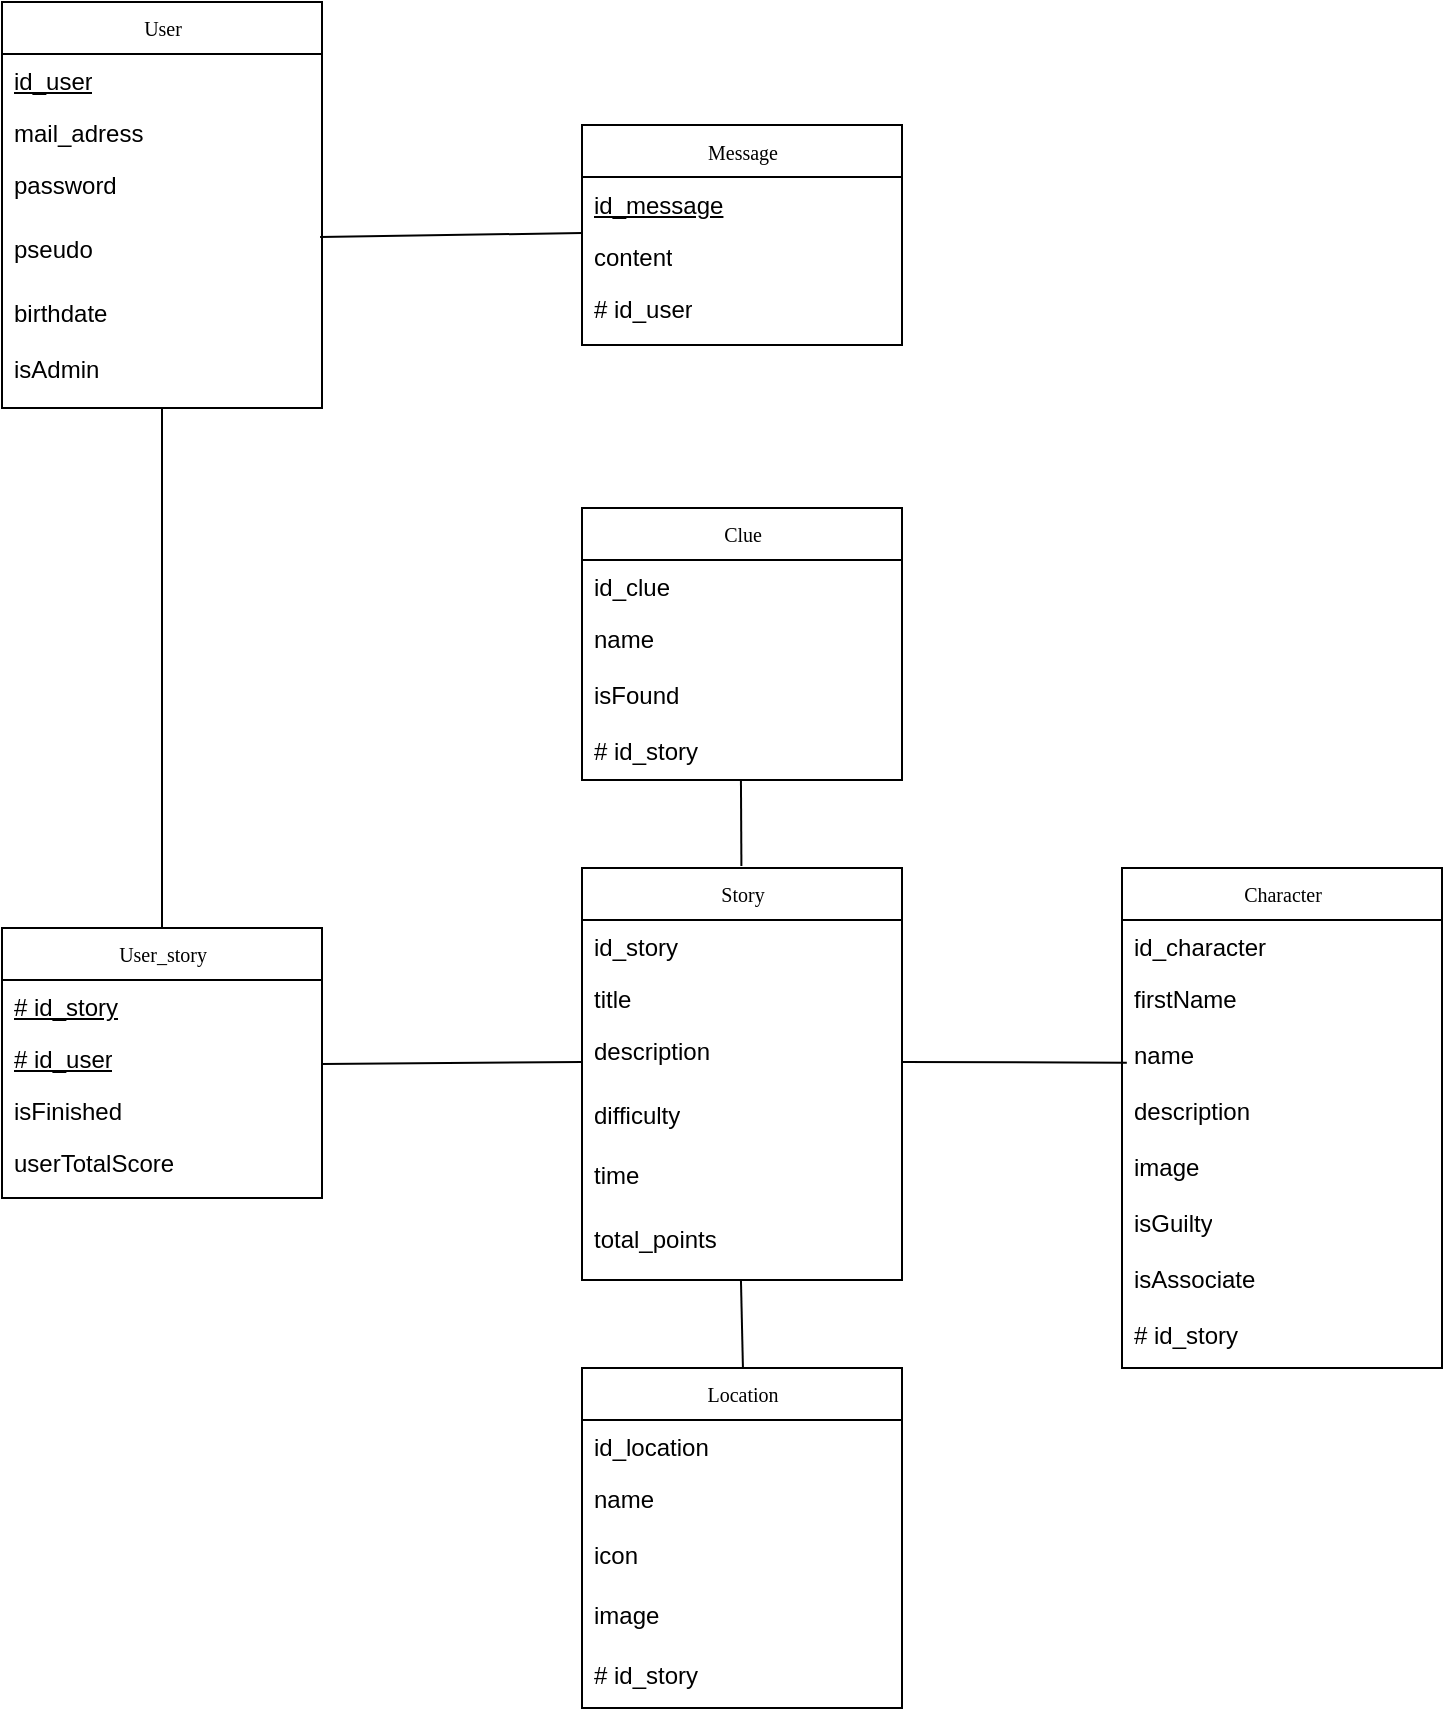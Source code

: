 <mxfile version="24.4.2" type="github">
  <diagram name="Page-1" id="cUFuNr4oK09DtcS76mjE">
    <mxGraphModel dx="1312" dy="845" grid="1" gridSize="10" guides="1" tooltips="1" connect="1" arrows="1" fold="1" page="1" pageScale="1" pageWidth="827" pageHeight="1169" math="0" shadow="0">
      <root>
        <mxCell id="0" />
        <mxCell id="1" parent="0" />
        <mxCell id="mSdYxzFZrFZ5goAcz4wQ-2" value="User" style="swimlane;html=1;fontStyle=0;childLayout=stackLayout;horizontal=1;startSize=26;fillColor=none;horizontalStack=0;resizeParent=1;resizeLast=0;collapsible=1;marginBottom=0;swimlaneFillColor=#ffffff;rounded=0;shadow=0;comic=0;labelBackgroundColor=none;strokeWidth=1;fontFamily=Verdana;fontSize=10;align=center;" vertex="1" parent="1">
          <mxGeometry x="70" y="97" width="160" height="203" as="geometry" />
        </mxCell>
        <mxCell id="mSdYxzFZrFZ5goAcz4wQ-3" value="&lt;u&gt;id_user&lt;/u&gt;" style="text;html=1;strokeColor=none;fillColor=none;align=left;verticalAlign=top;spacingLeft=4;spacingRight=4;whiteSpace=wrap;overflow=hidden;rotatable=0;points=[[0,0.5],[1,0.5]];portConstraint=eastwest;" vertex="1" parent="mSdYxzFZrFZ5goAcz4wQ-2">
          <mxGeometry y="26" width="160" height="26" as="geometry" />
        </mxCell>
        <mxCell id="mSdYxzFZrFZ5goAcz4wQ-4" value="mail_adress" style="text;html=1;strokeColor=none;fillColor=none;align=left;verticalAlign=top;spacingLeft=4;spacingRight=4;whiteSpace=wrap;overflow=hidden;rotatable=0;points=[[0,0.5],[1,0.5]];portConstraint=eastwest;" vertex="1" parent="mSdYxzFZrFZ5goAcz4wQ-2">
          <mxGeometry y="52" width="160" height="26" as="geometry" />
        </mxCell>
        <mxCell id="mSdYxzFZrFZ5goAcz4wQ-5" value="password" style="text;html=1;strokeColor=none;fillColor=none;align=left;verticalAlign=top;spacingLeft=4;spacingRight=4;whiteSpace=wrap;overflow=hidden;rotatable=0;points=[[0,0.5],[1,0.5]];portConstraint=eastwest;" vertex="1" parent="mSdYxzFZrFZ5goAcz4wQ-2">
          <mxGeometry y="78" width="160" height="32" as="geometry" />
        </mxCell>
        <mxCell id="mSdYxzFZrFZ5goAcz4wQ-6" value="pseudo" style="text;html=1;strokeColor=none;fillColor=none;align=left;verticalAlign=top;spacingLeft=4;spacingRight=4;whiteSpace=wrap;overflow=hidden;rotatable=0;points=[[0,0.5],[1,0.5]];portConstraint=eastwest;" vertex="1" parent="mSdYxzFZrFZ5goAcz4wQ-2">
          <mxGeometry y="110" width="160" height="32" as="geometry" />
        </mxCell>
        <mxCell id="mSdYxzFZrFZ5goAcz4wQ-7" value="birthdate" style="text;html=1;strokeColor=none;fillColor=none;align=left;verticalAlign=top;spacingLeft=4;spacingRight=4;whiteSpace=wrap;overflow=hidden;rotatable=0;points=[[0,0.5],[1,0.5]];portConstraint=eastwest;" vertex="1" parent="mSdYxzFZrFZ5goAcz4wQ-2">
          <mxGeometry y="142" width="160" height="28" as="geometry" />
        </mxCell>
        <mxCell id="mSdYxzFZrFZ5goAcz4wQ-8" value="isAdmin" style="text;html=1;strokeColor=none;fillColor=none;align=left;verticalAlign=top;spacingLeft=4;spacingRight=4;whiteSpace=wrap;overflow=hidden;rotatable=0;points=[[0,0.5],[1,0.5]];portConstraint=eastwest;" vertex="1" parent="mSdYxzFZrFZ5goAcz4wQ-2">
          <mxGeometry y="170" width="160" height="30" as="geometry" />
        </mxCell>
        <mxCell id="mSdYxzFZrFZ5goAcz4wQ-10" value="Message" style="swimlane;html=1;fontStyle=0;childLayout=stackLayout;horizontal=1;startSize=26;fillColor=none;horizontalStack=0;resizeParent=1;resizeLast=0;collapsible=1;marginBottom=0;swimlaneFillColor=#ffffff;rounded=0;shadow=0;comic=0;labelBackgroundColor=none;strokeWidth=1;fontFamily=Verdana;fontSize=10;align=center;" vertex="1" parent="1">
          <mxGeometry x="360" y="158.5" width="160" height="110" as="geometry" />
        </mxCell>
        <mxCell id="mSdYxzFZrFZ5goAcz4wQ-11" value="&lt;u&gt;id_message&lt;/u&gt;" style="text;html=1;strokeColor=none;fillColor=none;align=left;verticalAlign=top;spacingLeft=4;spacingRight=4;whiteSpace=wrap;overflow=hidden;rotatable=0;points=[[0,0.5],[1,0.5]];portConstraint=eastwest;" vertex="1" parent="mSdYxzFZrFZ5goAcz4wQ-10">
          <mxGeometry y="26" width="160" height="26" as="geometry" />
        </mxCell>
        <mxCell id="mSdYxzFZrFZ5goAcz4wQ-12" value="content" style="text;html=1;strokeColor=none;fillColor=none;align=left;verticalAlign=top;spacingLeft=4;spacingRight=4;whiteSpace=wrap;overflow=hidden;rotatable=0;points=[[0,0.5],[1,0.5]];portConstraint=eastwest;" vertex="1" parent="mSdYxzFZrFZ5goAcz4wQ-10">
          <mxGeometry y="52" width="160" height="26" as="geometry" />
        </mxCell>
        <mxCell id="mSdYxzFZrFZ5goAcz4wQ-80" value="# id_user" style="text;html=1;strokeColor=none;fillColor=none;align=left;verticalAlign=top;spacingLeft=4;spacingRight=4;whiteSpace=wrap;overflow=hidden;rotatable=0;points=[[0,0.5],[1,0.5]];portConstraint=eastwest;" vertex="1" parent="mSdYxzFZrFZ5goAcz4wQ-10">
          <mxGeometry y="78" width="160" height="26" as="geometry" />
        </mxCell>
        <mxCell id="mSdYxzFZrFZ5goAcz4wQ-19" value="Story" style="swimlane;html=1;fontStyle=0;childLayout=stackLayout;horizontal=1;startSize=26;fillColor=none;horizontalStack=0;resizeParent=1;resizeLast=0;collapsible=1;marginBottom=0;swimlaneFillColor=#ffffff;rounded=0;shadow=0;comic=0;labelBackgroundColor=none;strokeWidth=1;fontFamily=Verdana;fontSize=10;align=center;" vertex="1" parent="1">
          <mxGeometry x="360" y="530" width="160" height="206" as="geometry" />
        </mxCell>
        <mxCell id="mSdYxzFZrFZ5goAcz4wQ-20" value="id_story" style="text;html=1;strokeColor=none;fillColor=none;align=left;verticalAlign=top;spacingLeft=4;spacingRight=4;whiteSpace=wrap;overflow=hidden;rotatable=0;points=[[0,0.5],[1,0.5]];portConstraint=eastwest;" vertex="1" parent="mSdYxzFZrFZ5goAcz4wQ-19">
          <mxGeometry y="26" width="160" height="26" as="geometry" />
        </mxCell>
        <mxCell id="mSdYxzFZrFZ5goAcz4wQ-21" value="title" style="text;html=1;strokeColor=none;fillColor=none;align=left;verticalAlign=top;spacingLeft=4;spacingRight=4;whiteSpace=wrap;overflow=hidden;rotatable=0;points=[[0,0.5],[1,0.5]];portConstraint=eastwest;" vertex="1" parent="mSdYxzFZrFZ5goAcz4wQ-19">
          <mxGeometry y="52" width="160" height="26" as="geometry" />
        </mxCell>
        <mxCell id="mSdYxzFZrFZ5goAcz4wQ-22" value="description" style="text;html=1;strokeColor=none;fillColor=none;align=left;verticalAlign=top;spacingLeft=4;spacingRight=4;whiteSpace=wrap;overflow=hidden;rotatable=0;points=[[0,0.5],[1,0.5]];portConstraint=eastwest;" vertex="1" parent="mSdYxzFZrFZ5goAcz4wQ-19">
          <mxGeometry y="78" width="160" height="32" as="geometry" />
        </mxCell>
        <mxCell id="mSdYxzFZrFZ5goAcz4wQ-23" value="difficulty" style="text;html=1;strokeColor=none;fillColor=none;align=left;verticalAlign=top;spacingLeft=4;spacingRight=4;whiteSpace=wrap;overflow=hidden;rotatable=0;points=[[0,0.5],[1,0.5]];portConstraint=eastwest;" vertex="1" parent="mSdYxzFZrFZ5goAcz4wQ-19">
          <mxGeometry y="110" width="160" height="30" as="geometry" />
        </mxCell>
        <mxCell id="mSdYxzFZrFZ5goAcz4wQ-24" value="time" style="text;html=1;strokeColor=none;fillColor=none;align=left;verticalAlign=top;spacingLeft=4;spacingRight=4;whiteSpace=wrap;overflow=hidden;rotatable=0;points=[[0,0.5],[1,0.5]];portConstraint=eastwest;" vertex="1" parent="mSdYxzFZrFZ5goAcz4wQ-19">
          <mxGeometry y="140" width="160" height="32" as="geometry" />
        </mxCell>
        <mxCell id="mSdYxzFZrFZ5goAcz4wQ-25" value="total_points" style="text;html=1;strokeColor=none;fillColor=none;align=left;verticalAlign=top;spacingLeft=4;spacingRight=4;whiteSpace=wrap;overflow=hidden;rotatable=0;points=[[0,0.5],[1,0.5]];portConstraint=eastwest;" vertex="1" parent="mSdYxzFZrFZ5goAcz4wQ-19">
          <mxGeometry y="172" width="160" height="28" as="geometry" />
        </mxCell>
        <mxCell id="mSdYxzFZrFZ5goAcz4wQ-43" value="Clue" style="swimlane;html=1;fontStyle=0;childLayout=stackLayout;horizontal=1;startSize=26;fillColor=none;horizontalStack=0;resizeParent=1;resizeLast=0;collapsible=1;marginBottom=0;swimlaneFillColor=#ffffff;rounded=0;shadow=0;comic=0;labelBackgroundColor=none;strokeWidth=1;fontFamily=Verdana;fontSize=10;align=center;" vertex="1" parent="1">
          <mxGeometry x="360" y="350" width="160" height="136" as="geometry" />
        </mxCell>
        <mxCell id="mSdYxzFZrFZ5goAcz4wQ-44" value="id_clue" style="text;html=1;strokeColor=none;fillColor=none;align=left;verticalAlign=top;spacingLeft=4;spacingRight=4;whiteSpace=wrap;overflow=hidden;rotatable=0;points=[[0,0.5],[1,0.5]];portConstraint=eastwest;" vertex="1" parent="mSdYxzFZrFZ5goAcz4wQ-43">
          <mxGeometry y="26" width="160" height="26" as="geometry" />
        </mxCell>
        <mxCell id="mSdYxzFZrFZ5goAcz4wQ-45" value="name" style="text;html=1;strokeColor=none;fillColor=none;align=left;verticalAlign=top;spacingLeft=4;spacingRight=4;whiteSpace=wrap;overflow=hidden;rotatable=0;points=[[0,0.5],[1,0.5]];portConstraint=eastwest;" vertex="1" parent="mSdYxzFZrFZ5goAcz4wQ-43">
          <mxGeometry y="52" width="160" height="28" as="geometry" />
        </mxCell>
        <mxCell id="mSdYxzFZrFZ5goAcz4wQ-46" value="isFound" style="text;html=1;strokeColor=none;fillColor=none;align=left;verticalAlign=top;spacingLeft=4;spacingRight=4;whiteSpace=wrap;overflow=hidden;rotatable=0;points=[[0,0.5],[1,0.5]];portConstraint=eastwest;" vertex="1" parent="mSdYxzFZrFZ5goAcz4wQ-43">
          <mxGeometry y="80" width="160" height="28" as="geometry" />
        </mxCell>
        <mxCell id="mSdYxzFZrFZ5goAcz4wQ-94" value="# id_story" style="text;html=1;strokeColor=none;fillColor=none;align=left;verticalAlign=top;spacingLeft=4;spacingRight=4;whiteSpace=wrap;overflow=hidden;rotatable=0;points=[[0,0.5],[1,0.5]];portConstraint=eastwest;" vertex="1" parent="mSdYxzFZrFZ5goAcz4wQ-43">
          <mxGeometry y="108" width="160" height="28" as="geometry" />
        </mxCell>
        <mxCell id="mSdYxzFZrFZ5goAcz4wQ-54" value="Location" style="swimlane;html=1;fontStyle=0;childLayout=stackLayout;horizontal=1;startSize=26;fillColor=none;horizontalStack=0;resizeParent=1;resizeLast=0;collapsible=1;marginBottom=0;swimlaneFillColor=#ffffff;rounded=0;shadow=0;comic=0;labelBackgroundColor=none;strokeWidth=1;fontFamily=Verdana;fontSize=10;align=center;" vertex="1" parent="1">
          <mxGeometry x="360" y="780" width="160" height="170" as="geometry" />
        </mxCell>
        <mxCell id="mSdYxzFZrFZ5goAcz4wQ-55" value="id_location" style="text;html=1;strokeColor=none;fillColor=none;align=left;verticalAlign=top;spacingLeft=4;spacingRight=4;whiteSpace=wrap;overflow=hidden;rotatable=0;points=[[0,0.5],[1,0.5]];portConstraint=eastwest;" vertex="1" parent="mSdYxzFZrFZ5goAcz4wQ-54">
          <mxGeometry y="26" width="160" height="26" as="geometry" />
        </mxCell>
        <mxCell id="mSdYxzFZrFZ5goAcz4wQ-56" value="name" style="text;html=1;strokeColor=none;fillColor=none;align=left;verticalAlign=top;spacingLeft=4;spacingRight=4;whiteSpace=wrap;overflow=hidden;rotatable=0;points=[[0,0.5],[1,0.5]];portConstraint=eastwest;" vertex="1" parent="mSdYxzFZrFZ5goAcz4wQ-54">
          <mxGeometry y="52" width="160" height="28" as="geometry" />
        </mxCell>
        <mxCell id="mSdYxzFZrFZ5goAcz4wQ-57" value="icon" style="text;html=1;strokeColor=none;fillColor=none;align=left;verticalAlign=top;spacingLeft=4;spacingRight=4;whiteSpace=wrap;overflow=hidden;rotatable=0;points=[[0,0.5],[1,0.5]];portConstraint=eastwest;" vertex="1" parent="mSdYxzFZrFZ5goAcz4wQ-54">
          <mxGeometry y="80" width="160" height="30" as="geometry" />
        </mxCell>
        <mxCell id="mSdYxzFZrFZ5goAcz4wQ-58" value="image" style="text;html=1;strokeColor=none;fillColor=none;align=left;verticalAlign=top;spacingLeft=4;spacingRight=4;whiteSpace=wrap;overflow=hidden;rotatable=0;points=[[0,0.5],[1,0.5]];portConstraint=eastwest;" vertex="1" parent="mSdYxzFZrFZ5goAcz4wQ-54">
          <mxGeometry y="110" width="160" height="30" as="geometry" />
        </mxCell>
        <mxCell id="mSdYxzFZrFZ5goAcz4wQ-95" value="# id_story" style="text;html=1;strokeColor=none;fillColor=none;align=left;verticalAlign=top;spacingLeft=4;spacingRight=4;whiteSpace=wrap;overflow=hidden;rotatable=0;points=[[0,0.5],[1,0.5]];portConstraint=eastwest;" vertex="1" parent="mSdYxzFZrFZ5goAcz4wQ-54">
          <mxGeometry y="140" width="160" height="28" as="geometry" />
        </mxCell>
        <mxCell id="mSdYxzFZrFZ5goAcz4wQ-66" value="Character" style="swimlane;html=1;fontStyle=0;childLayout=stackLayout;horizontal=1;startSize=26;fillColor=none;horizontalStack=0;resizeParent=1;resizeLast=0;collapsible=1;marginBottom=0;swimlaneFillColor=#ffffff;rounded=0;shadow=0;comic=0;labelBackgroundColor=none;strokeWidth=1;fontFamily=Verdana;fontSize=10;align=center;" vertex="1" parent="1">
          <mxGeometry x="630" y="530" width="160" height="250" as="geometry" />
        </mxCell>
        <mxCell id="mSdYxzFZrFZ5goAcz4wQ-67" value="id_character" style="text;html=1;strokeColor=none;fillColor=none;align=left;verticalAlign=top;spacingLeft=4;spacingRight=4;whiteSpace=wrap;overflow=hidden;rotatable=0;points=[[0,0.5],[1,0.5]];portConstraint=eastwest;" vertex="1" parent="mSdYxzFZrFZ5goAcz4wQ-66">
          <mxGeometry y="26" width="160" height="26" as="geometry" />
        </mxCell>
        <mxCell id="mSdYxzFZrFZ5goAcz4wQ-68" value="firstName" style="text;html=1;strokeColor=none;fillColor=none;align=left;verticalAlign=top;spacingLeft=4;spacingRight=4;whiteSpace=wrap;overflow=hidden;rotatable=0;points=[[0,0.5],[1,0.5]];portConstraint=eastwest;" vertex="1" parent="mSdYxzFZrFZ5goAcz4wQ-66">
          <mxGeometry y="52" width="160" height="28" as="geometry" />
        </mxCell>
        <mxCell id="mSdYxzFZrFZ5goAcz4wQ-69" value="name" style="text;html=1;strokeColor=none;fillColor=none;align=left;verticalAlign=top;spacingLeft=4;spacingRight=4;whiteSpace=wrap;overflow=hidden;rotatable=0;points=[[0,0.5],[1,0.5]];portConstraint=eastwest;" vertex="1" parent="mSdYxzFZrFZ5goAcz4wQ-66">
          <mxGeometry y="80" width="160" height="28" as="geometry" />
        </mxCell>
        <mxCell id="mSdYxzFZrFZ5goAcz4wQ-70" value="description" style="text;html=1;strokeColor=none;fillColor=none;align=left;verticalAlign=top;spacingLeft=4;spacingRight=4;whiteSpace=wrap;overflow=hidden;rotatable=0;points=[[0,0.5],[1,0.5]];portConstraint=eastwest;" vertex="1" parent="mSdYxzFZrFZ5goAcz4wQ-66">
          <mxGeometry y="108" width="160" height="28" as="geometry" />
        </mxCell>
        <mxCell id="mSdYxzFZrFZ5goAcz4wQ-71" value="image" style="text;html=1;strokeColor=none;fillColor=none;align=left;verticalAlign=top;spacingLeft=4;spacingRight=4;whiteSpace=wrap;overflow=hidden;rotatable=0;points=[[0,0.5],[1,0.5]];portConstraint=eastwest;" vertex="1" parent="mSdYxzFZrFZ5goAcz4wQ-66">
          <mxGeometry y="136" width="160" height="28" as="geometry" />
        </mxCell>
        <mxCell id="mSdYxzFZrFZ5goAcz4wQ-72" value="isGuilty" style="text;html=1;strokeColor=none;fillColor=none;align=left;verticalAlign=top;spacingLeft=4;spacingRight=4;whiteSpace=wrap;overflow=hidden;rotatable=0;points=[[0,0.5],[1,0.5]];portConstraint=eastwest;" vertex="1" parent="mSdYxzFZrFZ5goAcz4wQ-66">
          <mxGeometry y="164" width="160" height="28" as="geometry" />
        </mxCell>
        <mxCell id="mSdYxzFZrFZ5goAcz4wQ-73" value="isAssociate" style="text;html=1;strokeColor=none;fillColor=none;align=left;verticalAlign=top;spacingLeft=4;spacingRight=4;whiteSpace=wrap;overflow=hidden;rotatable=0;points=[[0,0.5],[1,0.5]];portConstraint=eastwest;" vertex="1" parent="mSdYxzFZrFZ5goAcz4wQ-66">
          <mxGeometry y="192" width="160" height="28" as="geometry" />
        </mxCell>
        <mxCell id="mSdYxzFZrFZ5goAcz4wQ-93" value="# id_story" style="text;html=1;strokeColor=none;fillColor=none;align=left;verticalAlign=top;spacingLeft=4;spacingRight=4;whiteSpace=wrap;overflow=hidden;rotatable=0;points=[[0,0.5],[1,0.5]];portConstraint=eastwest;" vertex="1" parent="mSdYxzFZrFZ5goAcz4wQ-66">
          <mxGeometry y="220" width="160" height="28" as="geometry" />
        </mxCell>
        <mxCell id="mSdYxzFZrFZ5goAcz4wQ-82" value="" style="endArrow=none;html=1;rounded=0;entryX=0.006;entryY=0.288;entryDx=0;entryDy=0;entryPerimeter=0;" edge="1" parent="1">
          <mxGeometry width="50" height="50" relative="1" as="geometry">
            <mxPoint x="229.04" y="214.51" as="sourcePoint" />
            <mxPoint x="360.0" y="212.498" as="targetPoint" />
          </mxGeometry>
        </mxCell>
        <mxCell id="mSdYxzFZrFZ5goAcz4wQ-83" value="User_story" style="swimlane;html=1;fontStyle=0;childLayout=stackLayout;horizontal=1;startSize=26;fillColor=none;horizontalStack=0;resizeParent=1;resizeLast=0;collapsible=1;marginBottom=0;swimlaneFillColor=#ffffff;rounded=0;shadow=0;comic=0;labelBackgroundColor=none;strokeWidth=1;fontFamily=Verdana;fontSize=10;align=center;" vertex="1" parent="1">
          <mxGeometry x="70" y="560" width="160" height="135" as="geometry" />
        </mxCell>
        <mxCell id="mSdYxzFZrFZ5goAcz4wQ-84" value="&lt;u&gt;# id_story&lt;br&gt;&lt;/u&gt;" style="text;html=1;strokeColor=none;fillColor=none;align=left;verticalAlign=top;spacingLeft=4;spacingRight=4;whiteSpace=wrap;overflow=hidden;rotatable=0;points=[[0,0.5],[1,0.5]];portConstraint=eastwest;" vertex="1" parent="mSdYxzFZrFZ5goAcz4wQ-83">
          <mxGeometry y="26" width="160" height="26" as="geometry" />
        </mxCell>
        <mxCell id="mSdYxzFZrFZ5goAcz4wQ-91" value="&lt;u&gt;# id_user&lt;br&gt;&lt;/u&gt;" style="text;html=1;strokeColor=none;fillColor=none;align=left;verticalAlign=top;spacingLeft=4;spacingRight=4;whiteSpace=wrap;overflow=hidden;rotatable=0;points=[[0,0.5],[1,0.5]];portConstraint=eastwest;" vertex="1" parent="mSdYxzFZrFZ5goAcz4wQ-83">
          <mxGeometry y="52" width="160" height="26" as="geometry" />
        </mxCell>
        <mxCell id="mSdYxzFZrFZ5goAcz4wQ-85" value="isFinished" style="text;html=1;strokeColor=none;fillColor=none;align=left;verticalAlign=top;spacingLeft=4;spacingRight=4;whiteSpace=wrap;overflow=hidden;rotatable=0;points=[[0,0.5],[1,0.5]];portConstraint=eastwest;" vertex="1" parent="mSdYxzFZrFZ5goAcz4wQ-83">
          <mxGeometry y="78" width="160" height="26" as="geometry" />
        </mxCell>
        <mxCell id="mSdYxzFZrFZ5goAcz4wQ-92" value="userTotalScore" style="text;html=1;strokeColor=none;fillColor=none;align=left;verticalAlign=top;spacingLeft=4;spacingRight=4;whiteSpace=wrap;overflow=hidden;rotatable=0;points=[[0,0.5],[1,0.5]];portConstraint=eastwest;" vertex="1" parent="mSdYxzFZrFZ5goAcz4wQ-83">
          <mxGeometry y="104" width="160" height="30" as="geometry" />
        </mxCell>
        <mxCell id="mSdYxzFZrFZ5goAcz4wQ-96" value="" style="endArrow=none;html=1;rounded=0;exitX=0.5;exitY=0;exitDx=0;exitDy=0;" edge="1" parent="1" source="mSdYxzFZrFZ5goAcz4wQ-83">
          <mxGeometry width="50" height="50" relative="1" as="geometry">
            <mxPoint x="100" y="350" as="sourcePoint" />
            <mxPoint x="150" y="300" as="targetPoint" />
          </mxGeometry>
        </mxCell>
        <mxCell id="mSdYxzFZrFZ5goAcz4wQ-101" value="" style="endArrow=none;html=1;rounded=0;exitX=1;exitY=0.5;exitDx=0;exitDy=0;entryX=0;entryY=0.5;entryDx=0;entryDy=0;" edge="1" parent="1">
          <mxGeometry width="50" height="50" relative="1" as="geometry">
            <mxPoint x="230" y="627.97" as="sourcePoint" />
            <mxPoint x="360" y="626.97" as="targetPoint" />
          </mxGeometry>
        </mxCell>
        <mxCell id="mSdYxzFZrFZ5goAcz4wQ-102" value="" style="endArrow=none;html=1;rounded=0;entryX=0.436;entryY=1.036;entryDx=0;entryDy=0;entryPerimeter=0;" edge="1" parent="1">
          <mxGeometry width="50" height="50" relative="1" as="geometry">
            <mxPoint x="439.71" y="528.99" as="sourcePoint" />
            <mxPoint x="439.47" y="485.998" as="targetPoint" />
          </mxGeometry>
        </mxCell>
        <mxCell id="mSdYxzFZrFZ5goAcz4wQ-103" value="" style="endArrow=none;html=1;rounded=0;entryX=0.015;entryY=0.085;entryDx=0;entryDy=0;entryPerimeter=0;" edge="1" parent="1">
          <mxGeometry width="50" height="50" relative="1" as="geometry">
            <mxPoint x="520" y="626.97" as="sourcePoint" />
            <mxPoint x="632.4" y="627.35" as="targetPoint" />
          </mxGeometry>
        </mxCell>
        <mxCell id="mSdYxzFZrFZ5goAcz4wQ-104" value="" style="endArrow=none;html=1;rounded=0;exitX=0.5;exitY=0;exitDx=0;exitDy=0;" edge="1" parent="1">
          <mxGeometry width="50" height="50" relative="1" as="geometry">
            <mxPoint x="440.47" y="780" as="sourcePoint" />
            <mxPoint x="439.47" y="736" as="targetPoint" />
          </mxGeometry>
        </mxCell>
      </root>
    </mxGraphModel>
  </diagram>
</mxfile>
